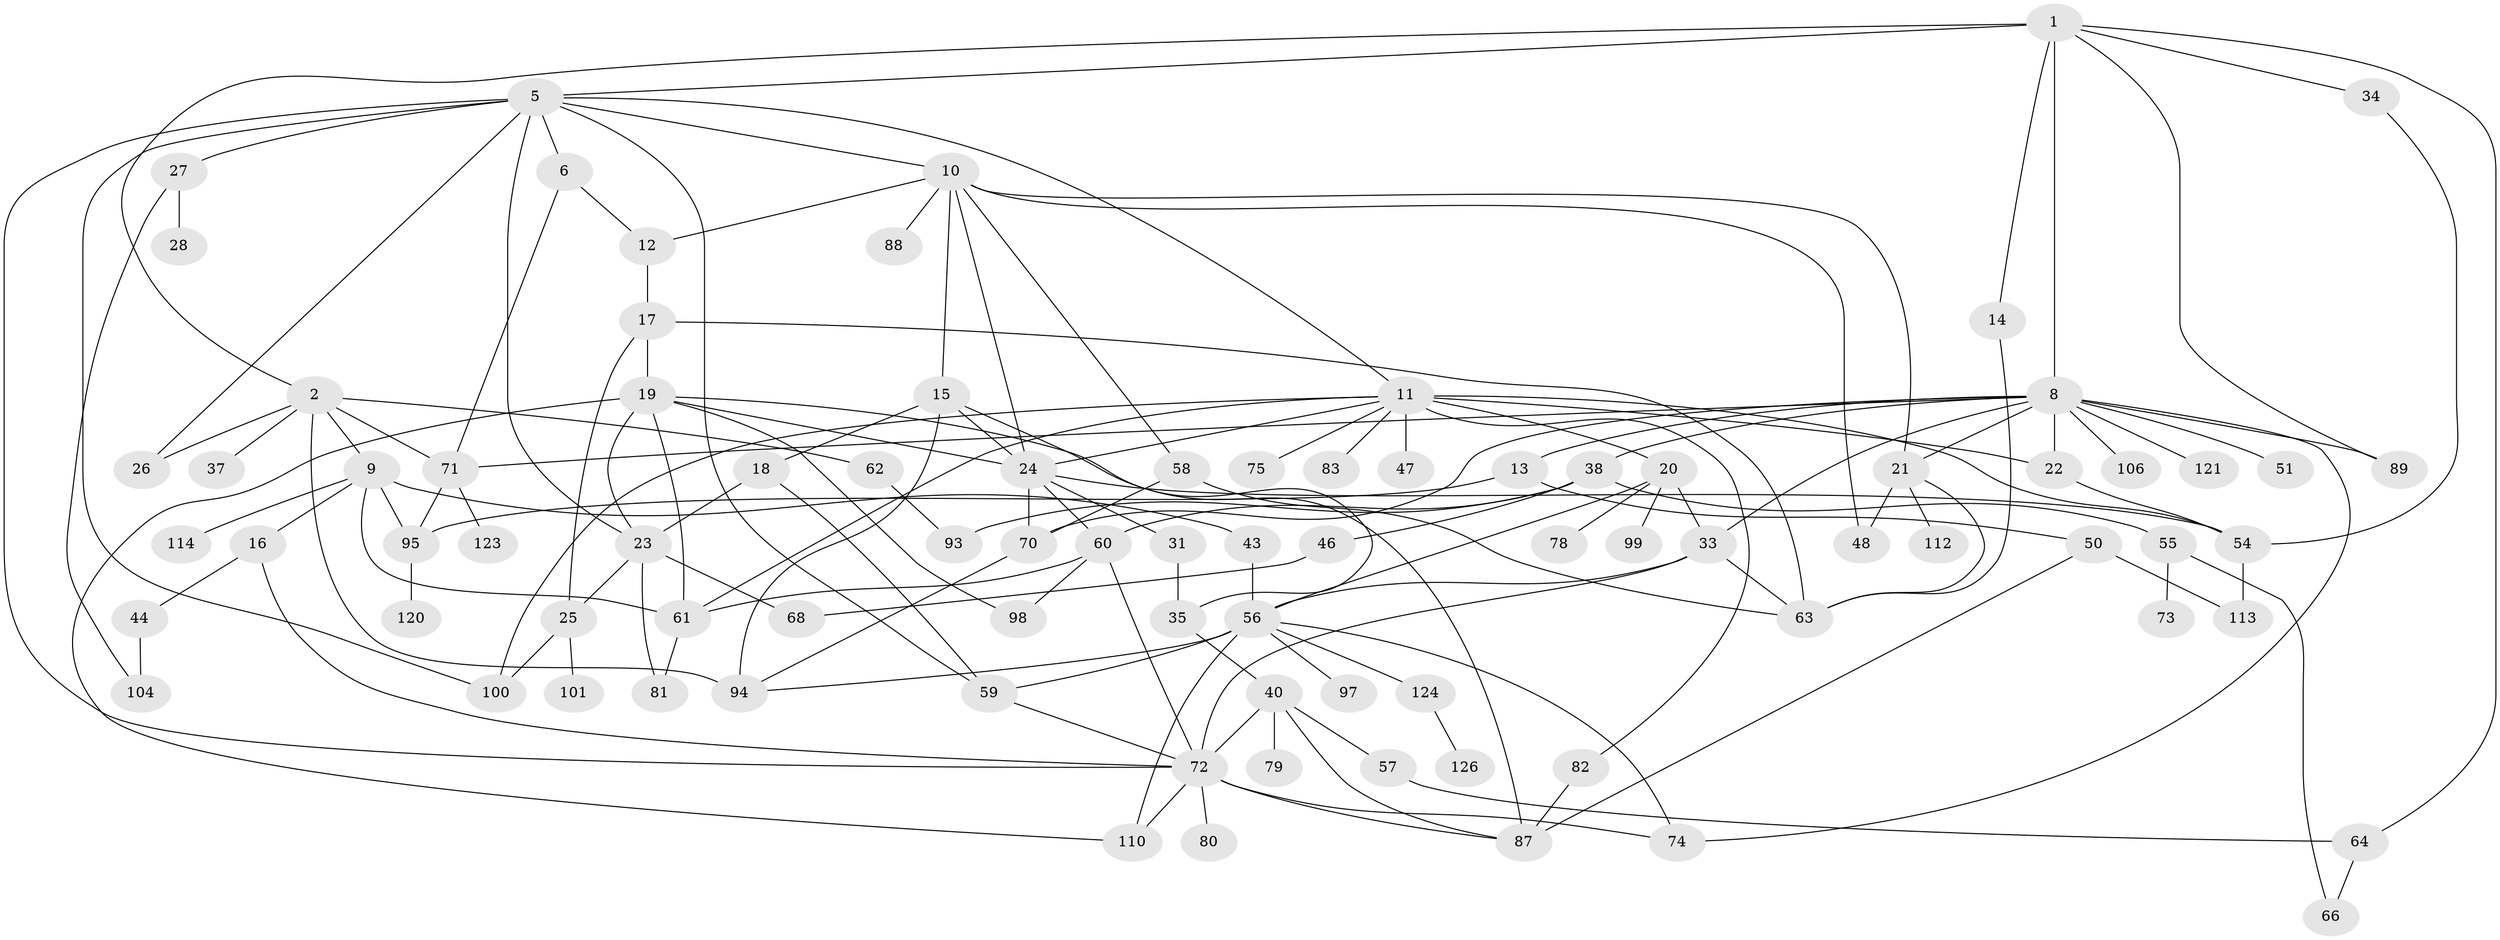 // Generated by graph-tools (version 1.1) at 2025/51/02/27/25 19:51:39]
// undirected, 86 vertices, 146 edges
graph export_dot {
graph [start="1"]
  node [color=gray90,style=filled];
  1 [super="+3"];
  2 [super="+4"];
  5 [super="+7"];
  6;
  8 [super="+36"];
  9 [super="+105"];
  10 [super="+29"];
  11 [super="+39"];
  12 [super="+52"];
  13;
  14;
  15 [super="+65"];
  16 [super="+122"];
  17 [super="+42"];
  18;
  19 [super="+92"];
  20 [super="+41"];
  21 [super="+32"];
  22 [super="+117"];
  23 [super="+91"];
  24 [super="+30"];
  25;
  26;
  27;
  28;
  31 [super="+84"];
  33 [super="+96"];
  34;
  35;
  37;
  38 [super="+45"];
  40 [super="+102"];
  43;
  44 [super="+76"];
  46 [super="+49"];
  47;
  48 [super="+53"];
  50;
  51;
  54 [super="+86"];
  55 [super="+85"];
  56 [super="+67"];
  57;
  58 [super="+69"];
  59 [super="+108"];
  60;
  61 [super="+118"];
  62 [super="+77"];
  63 [super="+90"];
  64;
  66;
  68;
  70;
  71 [super="+111"];
  72 [super="+103"];
  73;
  74;
  75;
  78;
  79;
  80;
  81;
  82;
  83;
  87 [super="+109"];
  88;
  89;
  93;
  94;
  95 [super="+116"];
  97;
  98 [super="+107"];
  99;
  100;
  101;
  104 [super="+119"];
  106 [super="+115"];
  110 [super="+125"];
  112;
  113;
  114;
  120;
  121;
  123;
  124;
  126;
  1 -- 2;
  1 -- 14;
  1 -- 89;
  1 -- 64;
  1 -- 8;
  1 -- 34;
  1 -- 5;
  2 -- 9;
  2 -- 37;
  2 -- 71;
  2 -- 62;
  2 -- 26;
  2 -- 94;
  5 -- 6;
  5 -- 10;
  5 -- 11;
  5 -- 26;
  5 -- 72;
  5 -- 59;
  5 -- 27;
  5 -- 100;
  5 -- 23;
  6 -- 12;
  6 -- 71;
  8 -- 13;
  8 -- 21;
  8 -- 33;
  8 -- 106;
  8 -- 121;
  8 -- 71;
  8 -- 51;
  8 -- 70;
  8 -- 38;
  8 -- 89;
  8 -- 74;
  8 -- 22;
  9 -- 16;
  9 -- 43;
  9 -- 95;
  9 -- 114;
  9 -- 61;
  10 -- 12 [weight=2];
  10 -- 15;
  10 -- 88;
  10 -- 24;
  10 -- 48;
  10 -- 58;
  10 -- 21;
  11 -- 20;
  11 -- 22;
  11 -- 61;
  11 -- 100;
  11 -- 75;
  11 -- 47;
  11 -- 82;
  11 -- 83;
  11 -- 54;
  11 -- 24;
  12 -- 17;
  13 -- 50;
  13 -- 95;
  14 -- 63;
  15 -- 18;
  15 -- 24;
  15 -- 35;
  15 -- 94 [weight=2];
  16 -- 44;
  16 -- 72;
  17 -- 19;
  17 -- 25;
  17 -- 63;
  18 -- 23;
  18 -- 59;
  19 -- 98;
  19 -- 110;
  19 -- 24;
  19 -- 87;
  19 -- 61;
  19 -- 23;
  20 -- 56;
  20 -- 78;
  20 -- 99;
  20 -- 33;
  21 -- 112;
  21 -- 48;
  21 -- 63;
  22 -- 54;
  23 -- 25;
  23 -- 68;
  23 -- 81;
  24 -- 54;
  24 -- 70;
  24 -- 60;
  24 -- 31;
  25 -- 100;
  25 -- 101;
  27 -- 28;
  27 -- 104;
  31 -- 35;
  33 -- 56;
  33 -- 63;
  33 -- 72;
  34 -- 54;
  35 -- 40;
  38 -- 46;
  38 -- 60;
  38 -- 93;
  38 -- 55;
  40 -- 57;
  40 -- 79;
  40 -- 87;
  40 -- 72;
  43 -- 56;
  44 -- 104;
  46 -- 68;
  50 -- 87;
  50 -- 113;
  54 -- 113;
  55 -- 73;
  55 -- 66;
  56 -- 59;
  56 -- 124;
  56 -- 94;
  56 -- 97;
  56 -- 74;
  56 -- 110;
  57 -- 64;
  58 -- 70;
  58 -- 63;
  59 -- 72;
  60 -- 72;
  60 -- 61;
  60 -- 98;
  61 -- 81;
  62 -- 93;
  64 -- 66;
  70 -- 94;
  71 -- 95;
  71 -- 123;
  72 -- 80;
  72 -- 110;
  72 -- 87;
  72 -- 74;
  82 -- 87;
  95 -- 120;
  124 -- 126;
}
